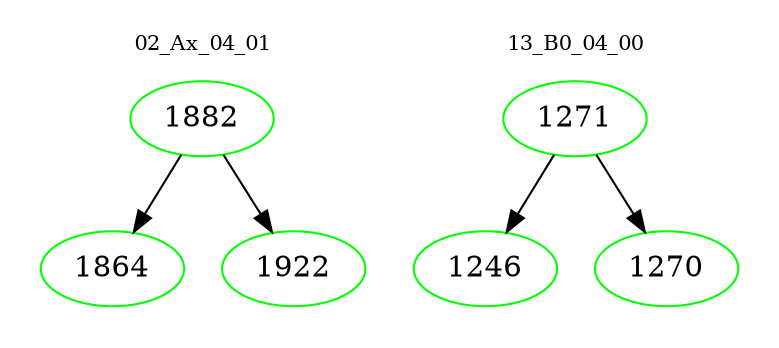 digraph{
subgraph cluster_0 {
color = white
label = "02_Ax_04_01";
fontsize=10;
T0_1882 [label="1882", color="green"]
T0_1882 -> T0_1864 [color="black"]
T0_1864 [label="1864", color="green"]
T0_1882 -> T0_1922 [color="black"]
T0_1922 [label="1922", color="green"]
}
subgraph cluster_1 {
color = white
label = "13_B0_04_00";
fontsize=10;
T1_1271 [label="1271", color="green"]
T1_1271 -> T1_1246 [color="black"]
T1_1246 [label="1246", color="green"]
T1_1271 -> T1_1270 [color="black"]
T1_1270 [label="1270", color="green"]
}
}
